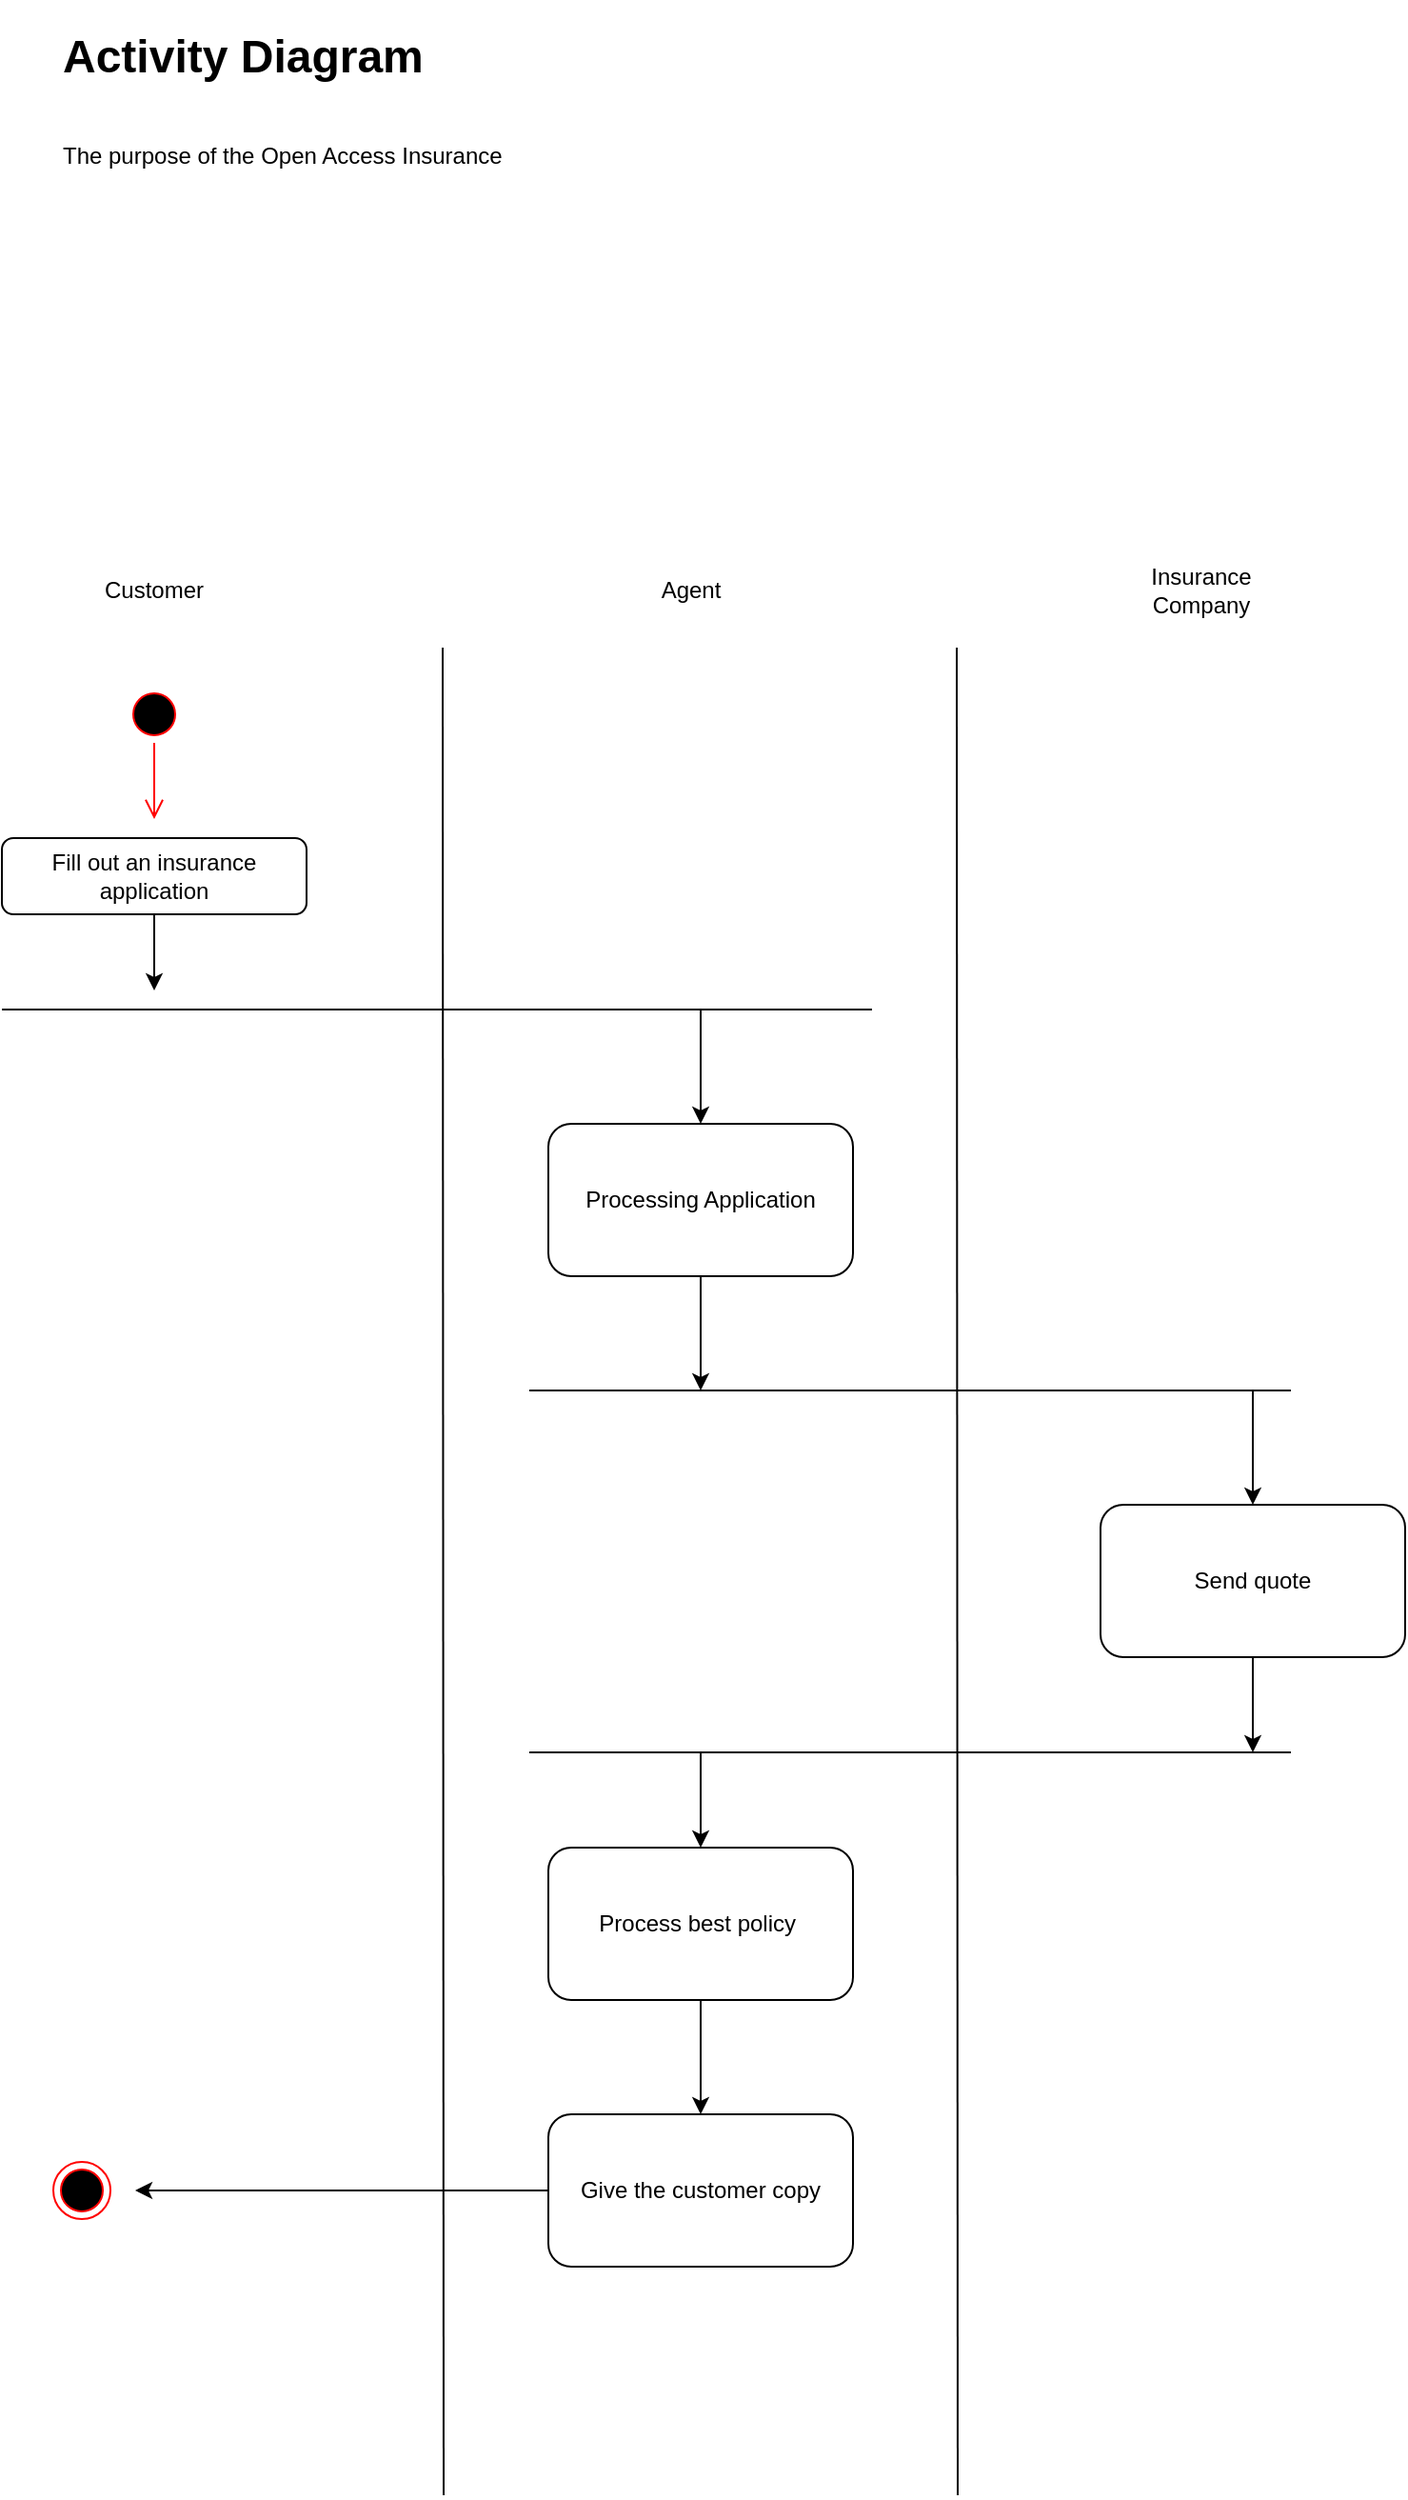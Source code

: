 <mxfile version="13.5.4" type="github">
  <diagram id="ctz4EbTXEUxS3vkIjG1D" name="Page-1">
    <mxGraphModel dx="1422" dy="794" grid="1" gridSize="10" guides="1" tooltips="1" connect="1" arrows="1" fold="1" page="1" pageScale="1" pageWidth="850" pageHeight="1100" math="0" shadow="0">
      <root>
        <mxCell id="0" />
        <mxCell id="1" parent="0" />
        <mxCell id="vB_vTZ9nkY39VvNdDOIj-1" value="" style="ellipse;html=1;shape=startState;fillColor=#000000;strokeColor=#ff0000;" vertex="1" parent="1">
          <mxGeometry x="128" y="430" width="30" height="30" as="geometry" />
        </mxCell>
        <mxCell id="vB_vTZ9nkY39VvNdDOIj-2" value="" style="edgeStyle=orthogonalEdgeStyle;html=1;verticalAlign=bottom;endArrow=open;endSize=8;strokeColor=#ff0000;" edge="1" parent="1" source="vB_vTZ9nkY39VvNdDOIj-1">
          <mxGeometry relative="1" as="geometry">
            <mxPoint x="143" y="500" as="targetPoint" />
          </mxGeometry>
        </mxCell>
        <mxCell id="vB_vTZ9nkY39VvNdDOIj-3" value="" style="endArrow=none;html=1;" edge="1" parent="1">
          <mxGeometry width="50" height="50" relative="1" as="geometry">
            <mxPoint x="295" y="1380" as="sourcePoint" />
            <mxPoint x="294.5" y="410" as="targetPoint" />
          </mxGeometry>
        </mxCell>
        <mxCell id="vB_vTZ9nkY39VvNdDOIj-4" value="" style="endArrow=none;html=1;" edge="1" parent="1">
          <mxGeometry width="50" height="50" relative="1" as="geometry">
            <mxPoint x="565" y="1380" as="sourcePoint" />
            <mxPoint x="564.5" y="410" as="targetPoint" />
          </mxGeometry>
        </mxCell>
        <mxCell id="vB_vTZ9nkY39VvNdDOIj-5" value="Customer" style="text;html=1;strokeColor=none;fillColor=none;align=center;verticalAlign=middle;whiteSpace=wrap;rounded=0;" vertex="1" parent="1">
          <mxGeometry x="123" y="370" width="40" height="20" as="geometry" />
        </mxCell>
        <mxCell id="vB_vTZ9nkY39VvNdDOIj-6" value="Agent" style="text;html=1;strokeColor=none;fillColor=none;align=center;verticalAlign=middle;whiteSpace=wrap;rounded=0;" vertex="1" parent="1">
          <mxGeometry x="405" y="370" width="40" height="20" as="geometry" />
        </mxCell>
        <mxCell id="vB_vTZ9nkY39VvNdDOIj-21" style="edgeStyle=orthogonalEdgeStyle;rounded=0;orthogonalLoop=1;jettySize=auto;html=1;" edge="1" parent="1" source="vB_vTZ9nkY39VvNdDOIj-8">
          <mxGeometry relative="1" as="geometry">
            <mxPoint x="143" y="590" as="targetPoint" />
          </mxGeometry>
        </mxCell>
        <mxCell id="vB_vTZ9nkY39VvNdDOIj-8" value="Fill out an insurance application" style="shape=rect;html=1;rounded=1;whiteSpace=wrap;align=center;" vertex="1" parent="1">
          <mxGeometry x="63" y="510" width="160" height="40" as="geometry" />
        </mxCell>
        <mxCell id="vB_vTZ9nkY39VvNdDOIj-24" style="edgeStyle=orthogonalEdgeStyle;rounded=0;orthogonalLoop=1;jettySize=auto;html=1;" edge="1" parent="1" source="vB_vTZ9nkY39VvNdDOIj-10">
          <mxGeometry relative="1" as="geometry">
            <mxPoint x="430" y="800" as="targetPoint" />
          </mxGeometry>
        </mxCell>
        <mxCell id="vB_vTZ9nkY39VvNdDOIj-10" value="Processing Application" style="shape=rect;html=1;rounded=1;whiteSpace=wrap;align=center;" vertex="1" parent="1">
          <mxGeometry x="350" y="660" width="160" height="80" as="geometry" />
        </mxCell>
        <mxCell id="vB_vTZ9nkY39VvNdDOIj-11" value="Insurance Company" style="text;html=1;strokeColor=none;fillColor=none;align=center;verticalAlign=middle;whiteSpace=wrap;rounded=0;" vertex="1" parent="1">
          <mxGeometry x="673" y="370" width="40" height="20" as="geometry" />
        </mxCell>
        <mxCell id="vB_vTZ9nkY39VvNdDOIj-27" style="edgeStyle=orthogonalEdgeStyle;rounded=0;orthogonalLoop=1;jettySize=auto;html=1;exitX=0.5;exitY=1;exitDx=0;exitDy=0;" edge="1" parent="1" source="vB_vTZ9nkY39VvNdDOIj-13">
          <mxGeometry relative="1" as="geometry">
            <mxPoint x="720" y="990" as="targetPoint" />
          </mxGeometry>
        </mxCell>
        <mxCell id="vB_vTZ9nkY39VvNdDOIj-13" value="Send quote" style="shape=rect;html=1;rounded=1;whiteSpace=wrap;align=center;" vertex="1" parent="1">
          <mxGeometry x="640" y="860" width="160" height="80" as="geometry" />
        </mxCell>
        <mxCell id="vB_vTZ9nkY39VvNdDOIj-28" style="edgeStyle=orthogonalEdgeStyle;rounded=0;orthogonalLoop=1;jettySize=auto;html=1;exitX=0.5;exitY=1;exitDx=0;exitDy=0;entryX=0.5;entryY=0;entryDx=0;entryDy=0;" edge="1" parent="1" source="vB_vTZ9nkY39VvNdDOIj-15" target="vB_vTZ9nkY39VvNdDOIj-17">
          <mxGeometry relative="1" as="geometry" />
        </mxCell>
        <mxCell id="vB_vTZ9nkY39VvNdDOIj-15" value="Process best policy&amp;nbsp;" style="shape=rect;html=1;rounded=1;whiteSpace=wrap;align=center;" vertex="1" parent="1">
          <mxGeometry x="350" y="1040" width="160" height="80" as="geometry" />
        </mxCell>
        <mxCell id="vB_vTZ9nkY39VvNdDOIj-16" style="edgeStyle=orthogonalEdgeStyle;rounded=0;orthogonalLoop=1;jettySize=auto;html=1;" edge="1" parent="1" source="vB_vTZ9nkY39VvNdDOIj-17">
          <mxGeometry relative="1" as="geometry">
            <mxPoint x="133" y="1220" as="targetPoint" />
          </mxGeometry>
        </mxCell>
        <mxCell id="vB_vTZ9nkY39VvNdDOIj-17" value="Give the customer copy" style="shape=rect;html=1;rounded=1;whiteSpace=wrap;align=center;" vertex="1" parent="1">
          <mxGeometry x="350" y="1180" width="160" height="80" as="geometry" />
        </mxCell>
        <mxCell id="vB_vTZ9nkY39VvNdDOIj-18" value="" style="ellipse;html=1;shape=endState;fillColor=#000000;strokeColor=#ff0000;" vertex="1" parent="1">
          <mxGeometry x="90" y="1205" width="30" height="30" as="geometry" />
        </mxCell>
        <mxCell id="vB_vTZ9nkY39VvNdDOIj-19" value="&lt;h1&gt;Activity Diagram&lt;/h1&gt;&lt;div&gt;&lt;br&gt;&lt;/div&gt;&lt;div&gt;The purpose of the Open Access Insurance&amp;nbsp;&amp;nbsp;&lt;/div&gt;" style="text;html=1;strokeColor=none;fillColor=none;spacing=5;spacingTop=-20;whiteSpace=wrap;overflow=hidden;rounded=0;" vertex="1" parent="1">
          <mxGeometry x="90" y="80" width="680" height="270" as="geometry" />
        </mxCell>
        <mxCell id="vB_vTZ9nkY39VvNdDOIj-20" value="" style="endArrow=none;html=1;" edge="1" parent="1">
          <mxGeometry width="50" height="50" relative="1" as="geometry">
            <mxPoint x="520" y="600" as="sourcePoint" />
            <mxPoint x="63" y="600" as="targetPoint" />
          </mxGeometry>
        </mxCell>
        <mxCell id="vB_vTZ9nkY39VvNdDOIj-22" value="" style="endArrow=classic;html=1;entryX=0.5;entryY=0;entryDx=0;entryDy=0;" edge="1" parent="1" target="vB_vTZ9nkY39VvNdDOIj-10">
          <mxGeometry width="50" height="50" relative="1" as="geometry">
            <mxPoint x="430" y="600" as="sourcePoint" />
            <mxPoint x="450" y="680" as="targetPoint" />
          </mxGeometry>
        </mxCell>
        <mxCell id="vB_vTZ9nkY39VvNdDOIj-23" value="" style="endArrow=none;html=1;" edge="1" parent="1">
          <mxGeometry width="50" height="50" relative="1" as="geometry">
            <mxPoint x="340" y="800" as="sourcePoint" />
            <mxPoint x="740" y="800" as="targetPoint" />
          </mxGeometry>
        </mxCell>
        <mxCell id="vB_vTZ9nkY39VvNdDOIj-25" value="" style="endArrow=classic;html=1;entryX=0.5;entryY=0;entryDx=0;entryDy=0;" edge="1" parent="1" target="vB_vTZ9nkY39VvNdDOIj-13">
          <mxGeometry width="50" height="50" relative="1" as="geometry">
            <mxPoint x="720" y="800" as="sourcePoint" />
            <mxPoint x="450" y="780" as="targetPoint" />
          </mxGeometry>
        </mxCell>
        <mxCell id="vB_vTZ9nkY39VvNdDOIj-26" value="" style="endArrow=none;html=1;" edge="1" parent="1">
          <mxGeometry width="50" height="50" relative="1" as="geometry">
            <mxPoint x="740" y="990" as="sourcePoint" />
            <mxPoint x="340" y="990" as="targetPoint" />
          </mxGeometry>
        </mxCell>
        <mxCell id="vB_vTZ9nkY39VvNdDOIj-29" value="" style="endArrow=classic;html=1;entryX=0.5;entryY=0;entryDx=0;entryDy=0;" edge="1" parent="1" target="vB_vTZ9nkY39VvNdDOIj-15">
          <mxGeometry width="50" height="50" relative="1" as="geometry">
            <mxPoint x="430" y="990" as="sourcePoint" />
            <mxPoint x="450" y="1180" as="targetPoint" />
          </mxGeometry>
        </mxCell>
      </root>
    </mxGraphModel>
  </diagram>
</mxfile>

